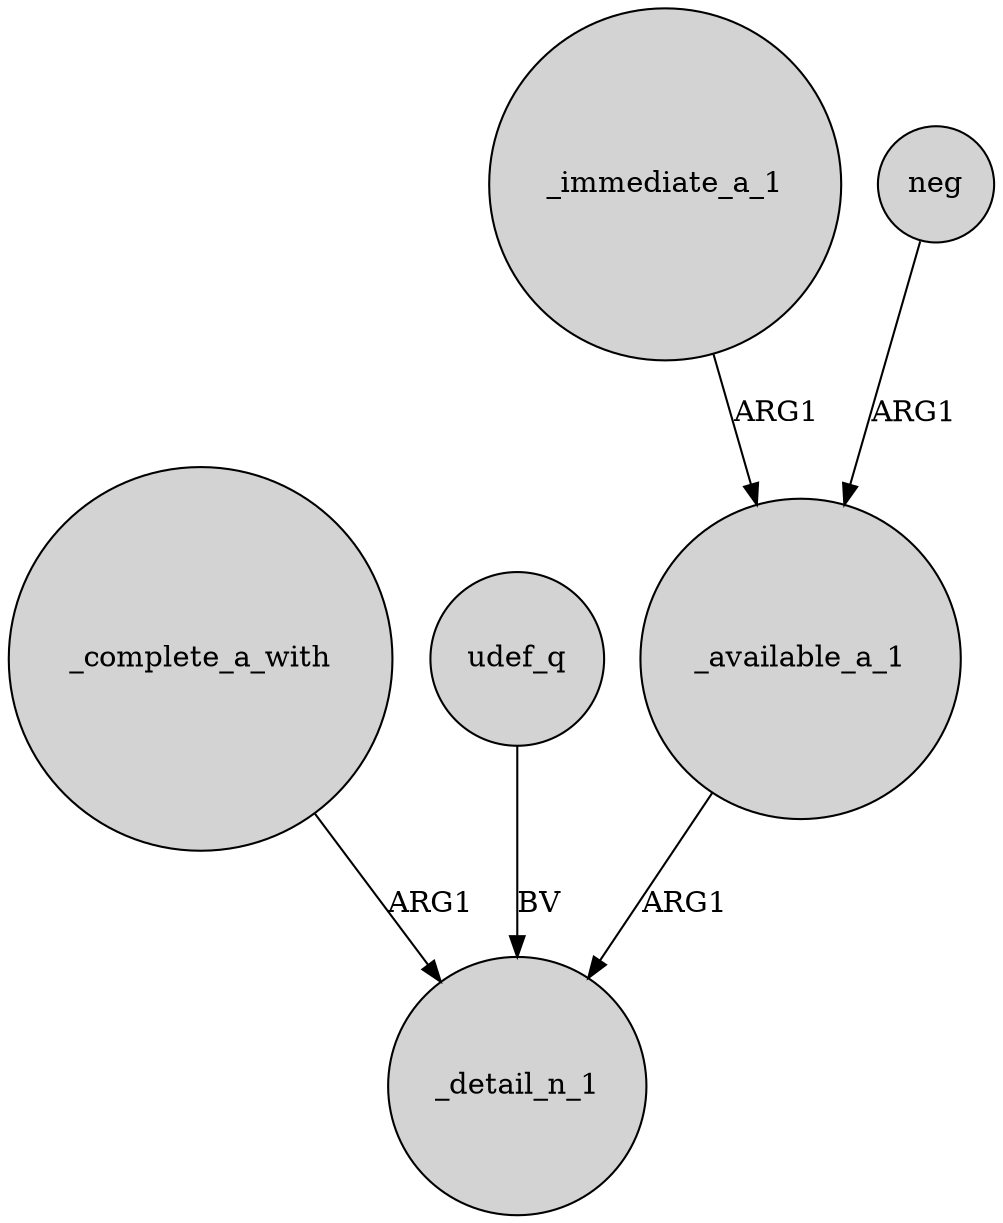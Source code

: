 digraph {
	node [shape=circle style=filled]
	_available_a_1 -> _detail_n_1 [label=ARG1]
	_complete_a_with -> _detail_n_1 [label=ARG1]
	_immediate_a_1 -> _available_a_1 [label=ARG1]
	neg -> _available_a_1 [label=ARG1]
	udef_q -> _detail_n_1 [label=BV]
}
